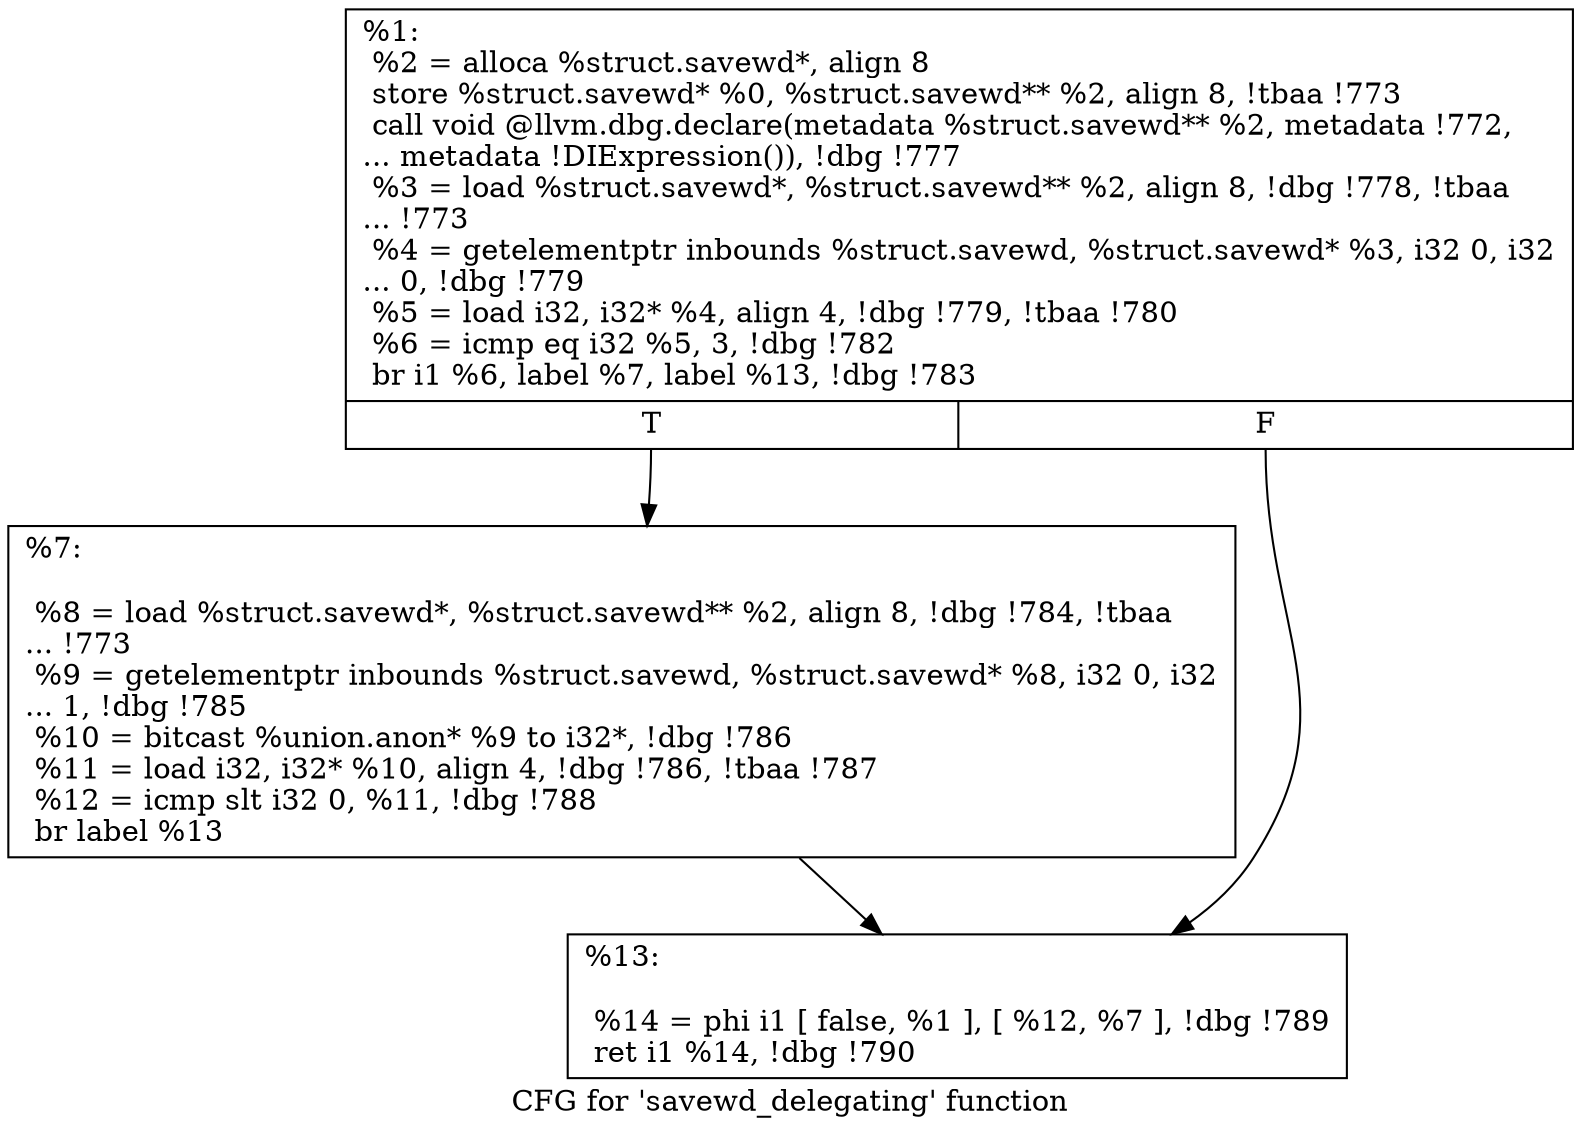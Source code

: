 digraph "CFG for 'savewd_delegating' function" {
	label="CFG for 'savewd_delegating' function";

	Node0x1fff090 [shape=record,label="{%1:\l  %2 = alloca %struct.savewd*, align 8\l  store %struct.savewd* %0, %struct.savewd** %2, align 8, !tbaa !773\l  call void @llvm.dbg.declare(metadata %struct.savewd** %2, metadata !772,\l... metadata !DIExpression()), !dbg !777\l  %3 = load %struct.savewd*, %struct.savewd** %2, align 8, !dbg !778, !tbaa\l... !773\l  %4 = getelementptr inbounds %struct.savewd, %struct.savewd* %3, i32 0, i32\l... 0, !dbg !779\l  %5 = load i32, i32* %4, align 4, !dbg !779, !tbaa !780\l  %6 = icmp eq i32 %5, 3, !dbg !782\l  br i1 %6, label %7, label %13, !dbg !783\l|{<s0>T|<s1>F}}"];
	Node0x1fff090:s0 -> Node0x201d900;
	Node0x1fff090:s1 -> Node0x201d950;
	Node0x201d900 [shape=record,label="{%7:\l\l  %8 = load %struct.savewd*, %struct.savewd** %2, align 8, !dbg !784, !tbaa\l... !773\l  %9 = getelementptr inbounds %struct.savewd, %struct.savewd* %8, i32 0, i32\l... 1, !dbg !785\l  %10 = bitcast %union.anon* %9 to i32*, !dbg !786\l  %11 = load i32, i32* %10, align 4, !dbg !786, !tbaa !787\l  %12 = icmp slt i32 0, %11, !dbg !788\l  br label %13\l}"];
	Node0x201d900 -> Node0x201d950;
	Node0x201d950 [shape=record,label="{%13:\l\l  %14 = phi i1 [ false, %1 ], [ %12, %7 ], !dbg !789\l  ret i1 %14, !dbg !790\l}"];
}
